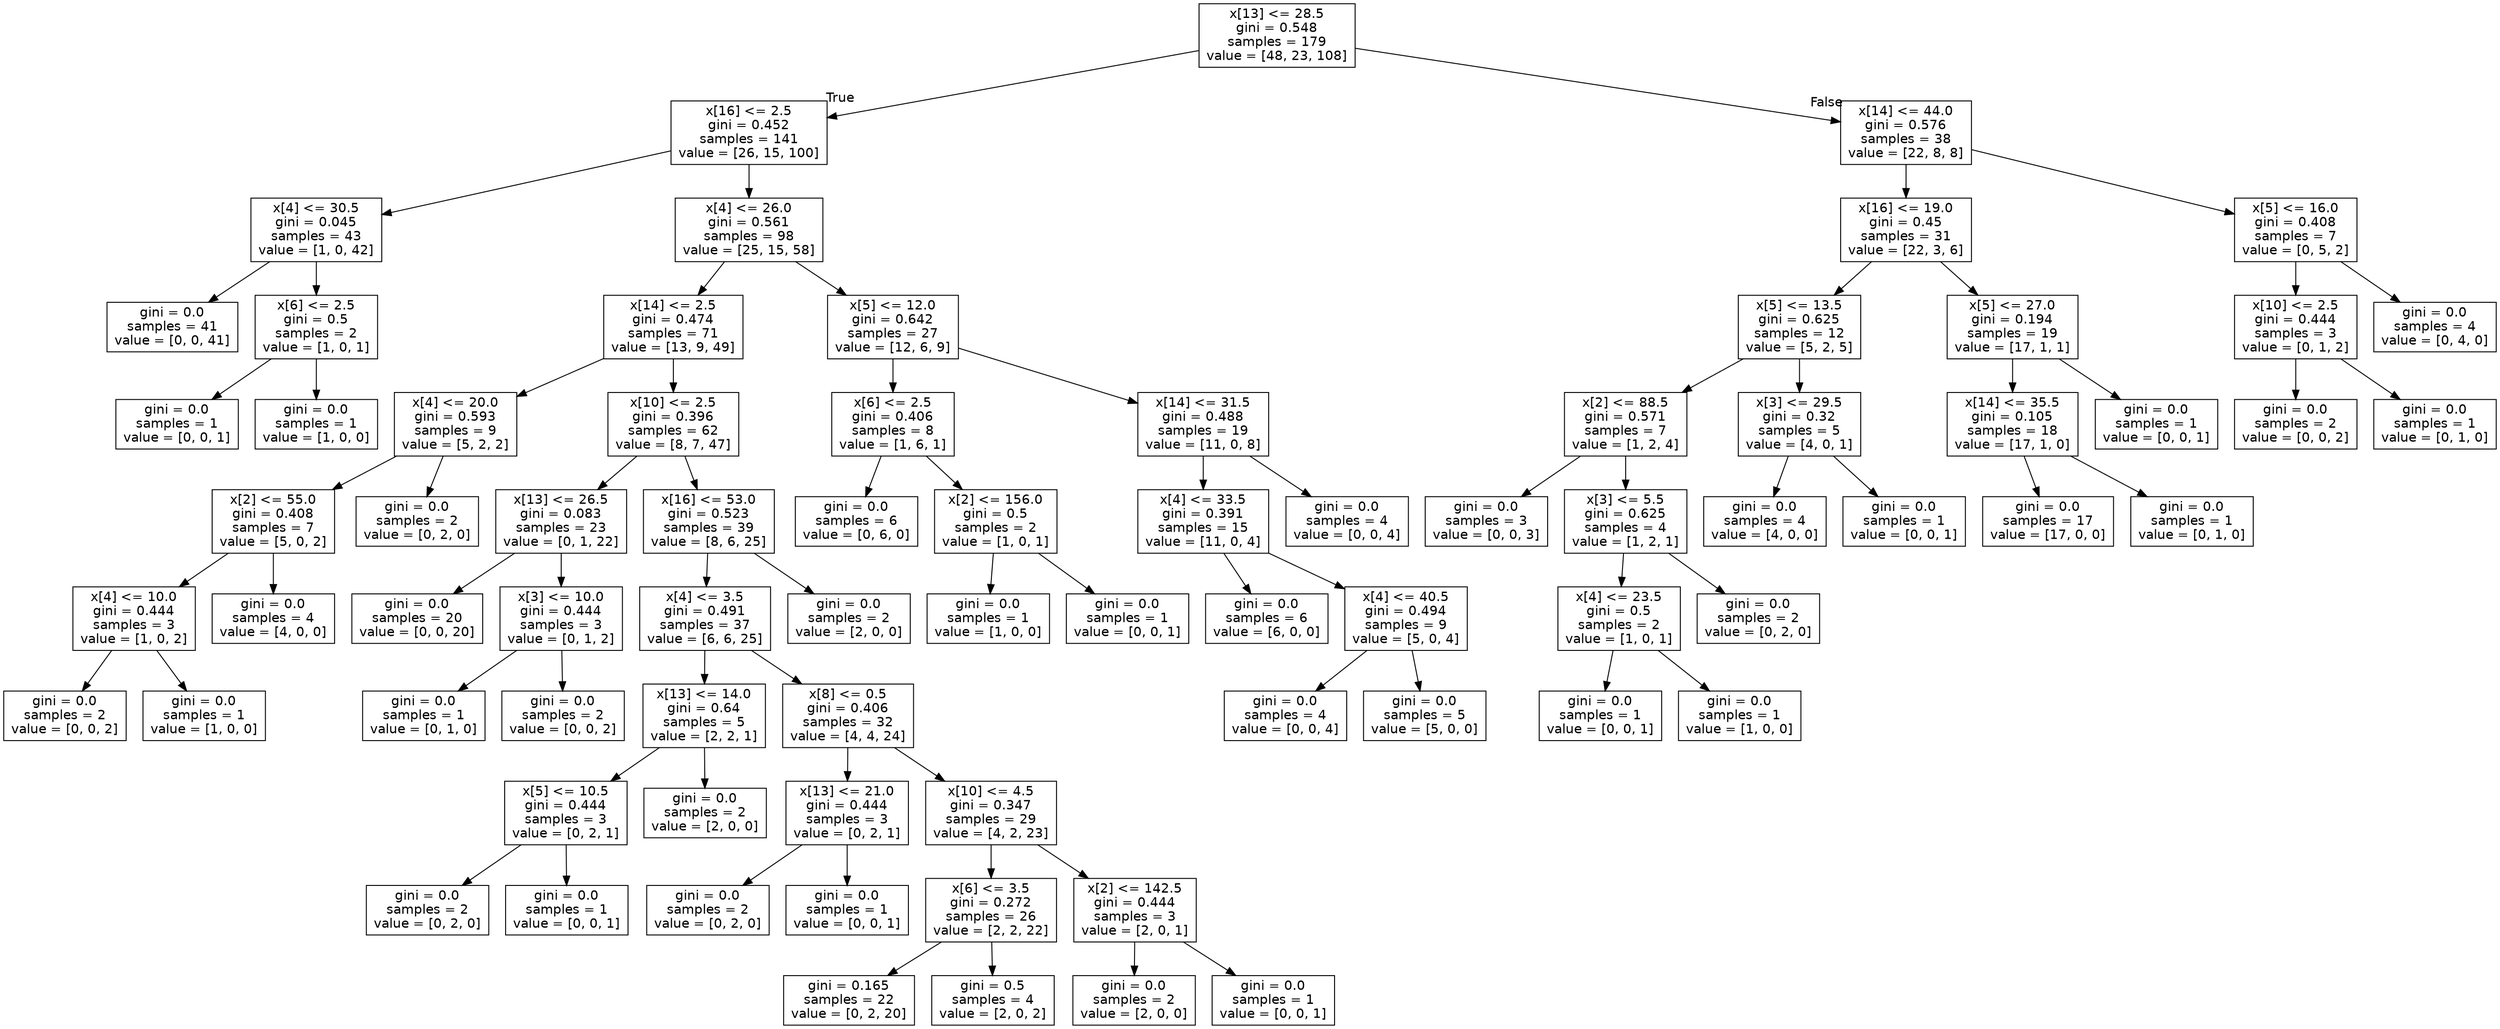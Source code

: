 digraph Tree {
node [shape=box, fontname="helvetica"] ;
edge [fontname="helvetica"] ;
0 [label="x[13] <= 28.5\ngini = 0.548\nsamples = 179\nvalue = [48, 23, 108]"] ;
1 [label="x[16] <= 2.5\ngini = 0.452\nsamples = 141\nvalue = [26, 15, 100]"] ;
0 -> 1 [labeldistance=2.5, labelangle=45, headlabel="True"] ;
2 [label="x[4] <= 30.5\ngini = 0.045\nsamples = 43\nvalue = [1, 0, 42]"] ;
1 -> 2 ;
3 [label="gini = 0.0\nsamples = 41\nvalue = [0, 0, 41]"] ;
2 -> 3 ;
4 [label="x[6] <= 2.5\ngini = 0.5\nsamples = 2\nvalue = [1, 0, 1]"] ;
2 -> 4 ;
5 [label="gini = 0.0\nsamples = 1\nvalue = [0, 0, 1]"] ;
4 -> 5 ;
6 [label="gini = 0.0\nsamples = 1\nvalue = [1, 0, 0]"] ;
4 -> 6 ;
7 [label="x[4] <= 26.0\ngini = 0.561\nsamples = 98\nvalue = [25, 15, 58]"] ;
1 -> 7 ;
8 [label="x[14] <= 2.5\ngini = 0.474\nsamples = 71\nvalue = [13, 9, 49]"] ;
7 -> 8 ;
9 [label="x[4] <= 20.0\ngini = 0.593\nsamples = 9\nvalue = [5, 2, 2]"] ;
8 -> 9 ;
10 [label="x[2] <= 55.0\ngini = 0.408\nsamples = 7\nvalue = [5, 0, 2]"] ;
9 -> 10 ;
11 [label="x[4] <= 10.0\ngini = 0.444\nsamples = 3\nvalue = [1, 0, 2]"] ;
10 -> 11 ;
12 [label="gini = 0.0\nsamples = 2\nvalue = [0, 0, 2]"] ;
11 -> 12 ;
13 [label="gini = 0.0\nsamples = 1\nvalue = [1, 0, 0]"] ;
11 -> 13 ;
14 [label="gini = 0.0\nsamples = 4\nvalue = [4, 0, 0]"] ;
10 -> 14 ;
15 [label="gini = 0.0\nsamples = 2\nvalue = [0, 2, 0]"] ;
9 -> 15 ;
16 [label="x[10] <= 2.5\ngini = 0.396\nsamples = 62\nvalue = [8, 7, 47]"] ;
8 -> 16 ;
17 [label="x[13] <= 26.5\ngini = 0.083\nsamples = 23\nvalue = [0, 1, 22]"] ;
16 -> 17 ;
18 [label="gini = 0.0\nsamples = 20\nvalue = [0, 0, 20]"] ;
17 -> 18 ;
19 [label="x[3] <= 10.0\ngini = 0.444\nsamples = 3\nvalue = [0, 1, 2]"] ;
17 -> 19 ;
20 [label="gini = 0.0\nsamples = 1\nvalue = [0, 1, 0]"] ;
19 -> 20 ;
21 [label="gini = 0.0\nsamples = 2\nvalue = [0, 0, 2]"] ;
19 -> 21 ;
22 [label="x[16] <= 53.0\ngini = 0.523\nsamples = 39\nvalue = [8, 6, 25]"] ;
16 -> 22 ;
23 [label="x[4] <= 3.5\ngini = 0.491\nsamples = 37\nvalue = [6, 6, 25]"] ;
22 -> 23 ;
24 [label="x[13] <= 14.0\ngini = 0.64\nsamples = 5\nvalue = [2, 2, 1]"] ;
23 -> 24 ;
25 [label="x[5] <= 10.5\ngini = 0.444\nsamples = 3\nvalue = [0, 2, 1]"] ;
24 -> 25 ;
26 [label="gini = 0.0\nsamples = 2\nvalue = [0, 2, 0]"] ;
25 -> 26 ;
27 [label="gini = 0.0\nsamples = 1\nvalue = [0, 0, 1]"] ;
25 -> 27 ;
28 [label="gini = 0.0\nsamples = 2\nvalue = [2, 0, 0]"] ;
24 -> 28 ;
29 [label="x[8] <= 0.5\ngini = 0.406\nsamples = 32\nvalue = [4, 4, 24]"] ;
23 -> 29 ;
30 [label="x[13] <= 21.0\ngini = 0.444\nsamples = 3\nvalue = [0, 2, 1]"] ;
29 -> 30 ;
31 [label="gini = 0.0\nsamples = 2\nvalue = [0, 2, 0]"] ;
30 -> 31 ;
32 [label="gini = 0.0\nsamples = 1\nvalue = [0, 0, 1]"] ;
30 -> 32 ;
33 [label="x[10] <= 4.5\ngini = 0.347\nsamples = 29\nvalue = [4, 2, 23]"] ;
29 -> 33 ;
34 [label="x[6] <= 3.5\ngini = 0.272\nsamples = 26\nvalue = [2, 2, 22]"] ;
33 -> 34 ;
35 [label="gini = 0.165\nsamples = 22\nvalue = [0, 2, 20]"] ;
34 -> 35 ;
36 [label="gini = 0.5\nsamples = 4\nvalue = [2, 0, 2]"] ;
34 -> 36 ;
37 [label="x[2] <= 142.5\ngini = 0.444\nsamples = 3\nvalue = [2, 0, 1]"] ;
33 -> 37 ;
38 [label="gini = 0.0\nsamples = 2\nvalue = [2, 0, 0]"] ;
37 -> 38 ;
39 [label="gini = 0.0\nsamples = 1\nvalue = [0, 0, 1]"] ;
37 -> 39 ;
40 [label="gini = 0.0\nsamples = 2\nvalue = [2, 0, 0]"] ;
22 -> 40 ;
41 [label="x[5] <= 12.0\ngini = 0.642\nsamples = 27\nvalue = [12, 6, 9]"] ;
7 -> 41 ;
42 [label="x[6] <= 2.5\ngini = 0.406\nsamples = 8\nvalue = [1, 6, 1]"] ;
41 -> 42 ;
43 [label="gini = 0.0\nsamples = 6\nvalue = [0, 6, 0]"] ;
42 -> 43 ;
44 [label="x[2] <= 156.0\ngini = 0.5\nsamples = 2\nvalue = [1, 0, 1]"] ;
42 -> 44 ;
45 [label="gini = 0.0\nsamples = 1\nvalue = [1, 0, 0]"] ;
44 -> 45 ;
46 [label="gini = 0.0\nsamples = 1\nvalue = [0, 0, 1]"] ;
44 -> 46 ;
47 [label="x[14] <= 31.5\ngini = 0.488\nsamples = 19\nvalue = [11, 0, 8]"] ;
41 -> 47 ;
48 [label="x[4] <= 33.5\ngini = 0.391\nsamples = 15\nvalue = [11, 0, 4]"] ;
47 -> 48 ;
49 [label="gini = 0.0\nsamples = 6\nvalue = [6, 0, 0]"] ;
48 -> 49 ;
50 [label="x[4] <= 40.5\ngini = 0.494\nsamples = 9\nvalue = [5, 0, 4]"] ;
48 -> 50 ;
51 [label="gini = 0.0\nsamples = 4\nvalue = [0, 0, 4]"] ;
50 -> 51 ;
52 [label="gini = 0.0\nsamples = 5\nvalue = [5, 0, 0]"] ;
50 -> 52 ;
53 [label="gini = 0.0\nsamples = 4\nvalue = [0, 0, 4]"] ;
47 -> 53 ;
54 [label="x[14] <= 44.0\ngini = 0.576\nsamples = 38\nvalue = [22, 8, 8]"] ;
0 -> 54 [labeldistance=2.5, labelangle=-45, headlabel="False"] ;
55 [label="x[16] <= 19.0\ngini = 0.45\nsamples = 31\nvalue = [22, 3, 6]"] ;
54 -> 55 ;
56 [label="x[5] <= 13.5\ngini = 0.625\nsamples = 12\nvalue = [5, 2, 5]"] ;
55 -> 56 ;
57 [label="x[2] <= 88.5\ngini = 0.571\nsamples = 7\nvalue = [1, 2, 4]"] ;
56 -> 57 ;
58 [label="gini = 0.0\nsamples = 3\nvalue = [0, 0, 3]"] ;
57 -> 58 ;
59 [label="x[3] <= 5.5\ngini = 0.625\nsamples = 4\nvalue = [1, 2, 1]"] ;
57 -> 59 ;
60 [label="x[4] <= 23.5\ngini = 0.5\nsamples = 2\nvalue = [1, 0, 1]"] ;
59 -> 60 ;
61 [label="gini = 0.0\nsamples = 1\nvalue = [0, 0, 1]"] ;
60 -> 61 ;
62 [label="gini = 0.0\nsamples = 1\nvalue = [1, 0, 0]"] ;
60 -> 62 ;
63 [label="gini = 0.0\nsamples = 2\nvalue = [0, 2, 0]"] ;
59 -> 63 ;
64 [label="x[3] <= 29.5\ngini = 0.32\nsamples = 5\nvalue = [4, 0, 1]"] ;
56 -> 64 ;
65 [label="gini = 0.0\nsamples = 4\nvalue = [4, 0, 0]"] ;
64 -> 65 ;
66 [label="gini = 0.0\nsamples = 1\nvalue = [0, 0, 1]"] ;
64 -> 66 ;
67 [label="x[5] <= 27.0\ngini = 0.194\nsamples = 19\nvalue = [17, 1, 1]"] ;
55 -> 67 ;
68 [label="x[14] <= 35.5\ngini = 0.105\nsamples = 18\nvalue = [17, 1, 0]"] ;
67 -> 68 ;
69 [label="gini = 0.0\nsamples = 17\nvalue = [17, 0, 0]"] ;
68 -> 69 ;
70 [label="gini = 0.0\nsamples = 1\nvalue = [0, 1, 0]"] ;
68 -> 70 ;
71 [label="gini = 0.0\nsamples = 1\nvalue = [0, 0, 1]"] ;
67 -> 71 ;
72 [label="x[5] <= 16.0\ngini = 0.408\nsamples = 7\nvalue = [0, 5, 2]"] ;
54 -> 72 ;
73 [label="x[10] <= 2.5\ngini = 0.444\nsamples = 3\nvalue = [0, 1, 2]"] ;
72 -> 73 ;
74 [label="gini = 0.0\nsamples = 2\nvalue = [0, 0, 2]"] ;
73 -> 74 ;
75 [label="gini = 0.0\nsamples = 1\nvalue = [0, 1, 0]"] ;
73 -> 75 ;
76 [label="gini = 0.0\nsamples = 4\nvalue = [0, 4, 0]"] ;
72 -> 76 ;
}